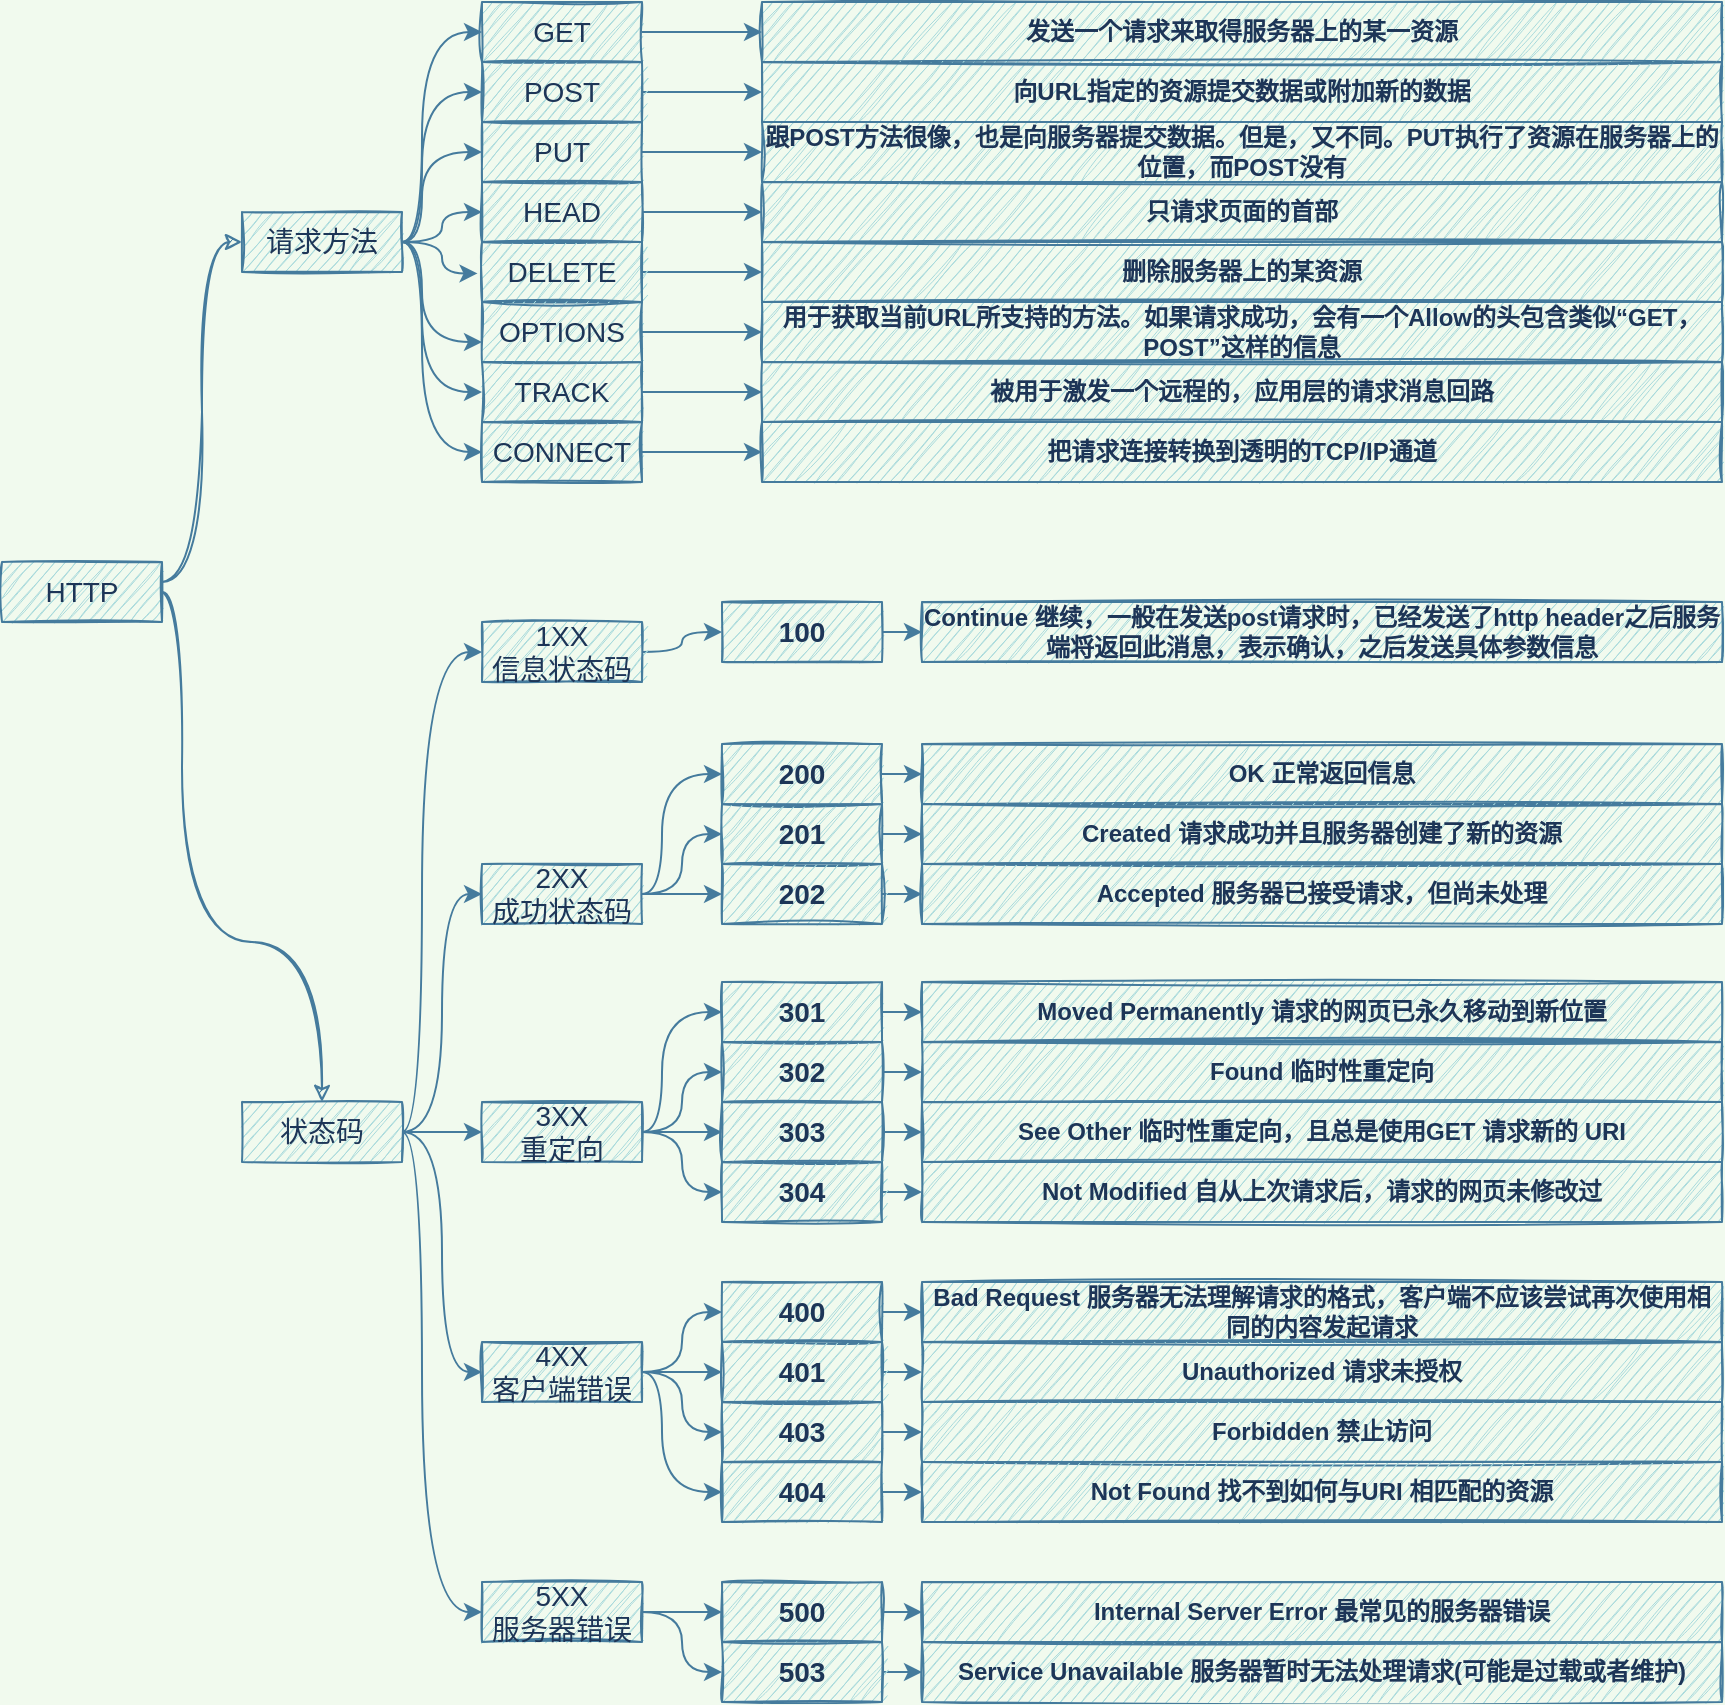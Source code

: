 <mxfile version="15.9.6" type="github">
  <diagram id="UWzbLiqAjsS9FFvpoK4k" name="Page-1">
    <mxGraphModel dx="1422" dy="754" grid="1" gridSize="10" guides="1" tooltips="1" connect="1" arrows="1" fold="1" page="1" pageScale="1" pageWidth="827" pageHeight="1169" background="#F1FAEE" math="0" shadow="0">
      <root>
        <mxCell id="0" />
        <mxCell id="1" parent="0" />
        <mxCell id="iqhLWT3TxBlgJ0jv45xH-4" style="edgeStyle=orthogonalEdgeStyle;curved=1;rounded=0;orthogonalLoop=1;jettySize=auto;html=1;entryX=0;entryY=0.5;entryDx=0;entryDy=0;fontSize=14;sketch=1;labelBackgroundColor=#F1FAEE;strokeColor=#457B9D;fontColor=#1D3557;" edge="1" parent="1" source="iqhLWT3TxBlgJ0jv45xH-1" target="iqhLWT3TxBlgJ0jv45xH-2">
          <mxGeometry relative="1" as="geometry">
            <Array as="points">
              <mxPoint x="140" y="380" />
              <mxPoint x="140" y="210" />
            </Array>
          </mxGeometry>
        </mxCell>
        <mxCell id="iqhLWT3TxBlgJ0jv45xH-5" style="edgeStyle=orthogonalEdgeStyle;curved=1;rounded=0;orthogonalLoop=1;jettySize=auto;html=1;fontSize=14;sketch=1;exitX=1;exitY=0.5;exitDx=0;exitDy=0;labelBackgroundColor=#F1FAEE;strokeColor=#457B9D;fontColor=#1D3557;" edge="1" parent="1" source="iqhLWT3TxBlgJ0jv45xH-1" target="iqhLWT3TxBlgJ0jv45xH-3">
          <mxGeometry relative="1" as="geometry">
            <Array as="points">
              <mxPoint x="120" y="385" />
              <mxPoint x="130" y="385" />
              <mxPoint x="130" y="560" />
            </Array>
          </mxGeometry>
        </mxCell>
        <mxCell id="iqhLWT3TxBlgJ0jv45xH-1" value="&lt;font style=&quot;font-size: 14px&quot;&gt;HTTP&lt;/font&gt;" style="rounded=0;whiteSpace=wrap;html=1;sketch=1;fillColor=#A8DADC;strokeColor=#457B9D;fontColor=#1D3557;" vertex="1" parent="1">
          <mxGeometry x="40" y="370" width="80" height="30" as="geometry" />
        </mxCell>
        <mxCell id="iqhLWT3TxBlgJ0jv45xH-88" style="edgeStyle=orthogonalEdgeStyle;curved=1;rounded=1;sketch=0;orthogonalLoop=1;jettySize=auto;html=1;entryX=0;entryY=0.5;entryDx=0;entryDy=0;fontSize=12;fontColor=#1D3557;strokeColor=#457B9D;fillColor=#A8DADC;" edge="1" parent="1" source="iqhLWT3TxBlgJ0jv45xH-2" target="iqhLWT3TxBlgJ0jv45xH-80">
          <mxGeometry relative="1" as="geometry">
            <Array as="points">
              <mxPoint x="250" y="210" />
              <mxPoint x="250" y="105" />
            </Array>
          </mxGeometry>
        </mxCell>
        <mxCell id="iqhLWT3TxBlgJ0jv45xH-89" style="edgeStyle=orthogonalEdgeStyle;curved=1;rounded=1;sketch=0;orthogonalLoop=1;jettySize=auto;html=1;entryX=0;entryY=0.5;entryDx=0;entryDy=0;fontSize=12;fontColor=#1D3557;strokeColor=#457B9D;fillColor=#A8DADC;" edge="1" parent="1" source="iqhLWT3TxBlgJ0jv45xH-2" target="iqhLWT3TxBlgJ0jv45xH-81">
          <mxGeometry relative="1" as="geometry">
            <Array as="points">
              <mxPoint x="250" y="210" />
              <mxPoint x="250" y="135" />
            </Array>
          </mxGeometry>
        </mxCell>
        <mxCell id="iqhLWT3TxBlgJ0jv45xH-90" style="edgeStyle=orthogonalEdgeStyle;curved=1;rounded=1;sketch=0;orthogonalLoop=1;jettySize=auto;html=1;entryX=0;entryY=0.5;entryDx=0;entryDy=0;fontSize=12;fontColor=#1D3557;strokeColor=#457B9D;fillColor=#A8DADC;" edge="1" parent="1" source="iqhLWT3TxBlgJ0jv45xH-2" target="iqhLWT3TxBlgJ0jv45xH-82">
          <mxGeometry relative="1" as="geometry">
            <Array as="points">
              <mxPoint x="250" y="210" />
              <mxPoint x="250" y="165" />
            </Array>
          </mxGeometry>
        </mxCell>
        <mxCell id="iqhLWT3TxBlgJ0jv45xH-92" style="edgeStyle=orthogonalEdgeStyle;curved=1;rounded=1;sketch=0;orthogonalLoop=1;jettySize=auto;html=1;entryX=0;entryY=0.5;entryDx=0;entryDy=0;fontSize=12;fontColor=#1D3557;strokeColor=#457B9D;fillColor=#A8DADC;" edge="1" parent="1" source="iqhLWT3TxBlgJ0jv45xH-2" target="iqhLWT3TxBlgJ0jv45xH-83">
          <mxGeometry relative="1" as="geometry" />
        </mxCell>
        <mxCell id="iqhLWT3TxBlgJ0jv45xH-93" style="edgeStyle=orthogonalEdgeStyle;curved=1;rounded=1;sketch=0;orthogonalLoop=1;jettySize=auto;html=1;entryX=-0.028;entryY=0.524;entryDx=0;entryDy=0;entryPerimeter=0;fontSize=12;fontColor=#1D3557;strokeColor=#457B9D;fillColor=#A8DADC;" edge="1" parent="1" source="iqhLWT3TxBlgJ0jv45xH-2" target="iqhLWT3TxBlgJ0jv45xH-84">
          <mxGeometry relative="1" as="geometry" />
        </mxCell>
        <mxCell id="iqhLWT3TxBlgJ0jv45xH-94" style="edgeStyle=orthogonalEdgeStyle;curved=1;rounded=1;sketch=0;orthogonalLoop=1;jettySize=auto;html=1;entryX=0;entryY=0.667;entryDx=0;entryDy=0;entryPerimeter=0;fontSize=12;fontColor=#1D3557;strokeColor=#457B9D;fillColor=#A8DADC;" edge="1" parent="1" source="iqhLWT3TxBlgJ0jv45xH-2" target="iqhLWT3TxBlgJ0jv45xH-85">
          <mxGeometry relative="1" as="geometry">
            <Array as="points">
              <mxPoint x="250" y="210" />
              <mxPoint x="250" y="260" />
            </Array>
          </mxGeometry>
        </mxCell>
        <mxCell id="iqhLWT3TxBlgJ0jv45xH-95" style="edgeStyle=orthogonalEdgeStyle;curved=1;rounded=1;sketch=0;orthogonalLoop=1;jettySize=auto;html=1;entryX=0;entryY=0.5;entryDx=0;entryDy=0;fontSize=12;fontColor=#1D3557;strokeColor=#457B9D;fillColor=#A8DADC;" edge="1" parent="1" source="iqhLWT3TxBlgJ0jv45xH-2" target="iqhLWT3TxBlgJ0jv45xH-86">
          <mxGeometry relative="1" as="geometry">
            <Array as="points">
              <mxPoint x="250" y="210" />
              <mxPoint x="250" y="285" />
            </Array>
          </mxGeometry>
        </mxCell>
        <mxCell id="iqhLWT3TxBlgJ0jv45xH-96" style="edgeStyle=orthogonalEdgeStyle;curved=1;rounded=1;sketch=0;orthogonalLoop=1;jettySize=auto;html=1;entryX=0;entryY=0.5;entryDx=0;entryDy=0;fontSize=12;fontColor=#1D3557;strokeColor=#457B9D;fillColor=#A8DADC;" edge="1" parent="1" source="iqhLWT3TxBlgJ0jv45xH-2" target="iqhLWT3TxBlgJ0jv45xH-87">
          <mxGeometry relative="1" as="geometry">
            <Array as="points">
              <mxPoint x="250" y="210" />
              <mxPoint x="250" y="315" />
            </Array>
          </mxGeometry>
        </mxCell>
        <mxCell id="iqhLWT3TxBlgJ0jv45xH-2" value="&lt;span style=&quot;font-size: 14px&quot;&gt;请求方法&lt;/span&gt;" style="rounded=0;whiteSpace=wrap;html=1;sketch=1;fillColor=#A8DADC;strokeColor=#457B9D;fontColor=#1D3557;" vertex="1" parent="1">
          <mxGeometry x="160" y="195" width="80" height="30" as="geometry" />
        </mxCell>
        <mxCell id="iqhLWT3TxBlgJ0jv45xH-31" style="edgeStyle=orthogonalEdgeStyle;curved=1;rounded=1;sketch=0;orthogonalLoop=1;jettySize=auto;html=1;entryX=0;entryY=0.5;entryDx=0;entryDy=0;fontSize=12;fontColor=#1D3557;strokeColor=#457B9D;fillColor=#A8DADC;" edge="1" parent="1" source="iqhLWT3TxBlgJ0jv45xH-3" target="iqhLWT3TxBlgJ0jv45xH-8">
          <mxGeometry relative="1" as="geometry">
            <Array as="points">
              <mxPoint x="250" y="655" />
              <mxPoint x="250" y="415" />
            </Array>
          </mxGeometry>
        </mxCell>
        <mxCell id="iqhLWT3TxBlgJ0jv45xH-33" style="edgeStyle=orthogonalEdgeStyle;curved=1;rounded=1;sketch=0;orthogonalLoop=1;jettySize=auto;html=1;entryX=0;entryY=0.5;entryDx=0;entryDy=0;fontSize=12;fontColor=#1D3557;strokeColor=#457B9D;fillColor=#A8DADC;" edge="1" parent="1" source="iqhLWT3TxBlgJ0jv45xH-3" target="iqhLWT3TxBlgJ0jv45xH-9">
          <mxGeometry relative="1" as="geometry">
            <Array as="points">
              <mxPoint x="260" y="655" />
              <mxPoint x="260" y="536" />
            </Array>
          </mxGeometry>
        </mxCell>
        <mxCell id="iqhLWT3TxBlgJ0jv45xH-37" style="edgeStyle=orthogonalEdgeStyle;curved=1;rounded=1;sketch=0;orthogonalLoop=1;jettySize=auto;html=1;entryX=0;entryY=0.5;entryDx=0;entryDy=0;fontSize=12;fontColor=#1D3557;strokeColor=#457B9D;fillColor=#A8DADC;" edge="1" parent="1" source="iqhLWT3TxBlgJ0jv45xH-3" target="iqhLWT3TxBlgJ0jv45xH-11">
          <mxGeometry relative="1" as="geometry" />
        </mxCell>
        <mxCell id="iqhLWT3TxBlgJ0jv45xH-38" style="edgeStyle=orthogonalEdgeStyle;curved=1;rounded=1;sketch=0;orthogonalLoop=1;jettySize=auto;html=1;entryX=0;entryY=0.5;entryDx=0;entryDy=0;fontSize=12;fontColor=#1D3557;strokeColor=#457B9D;fillColor=#A8DADC;" edge="1" parent="1" source="iqhLWT3TxBlgJ0jv45xH-3" target="iqhLWT3TxBlgJ0jv45xH-10">
          <mxGeometry relative="1" as="geometry">
            <Array as="points">
              <mxPoint x="250" y="655" />
              <mxPoint x="250" y="895" />
            </Array>
          </mxGeometry>
        </mxCell>
        <mxCell id="iqhLWT3TxBlgJ0jv45xH-39" style="edgeStyle=orthogonalEdgeStyle;curved=1;rounded=1;sketch=0;orthogonalLoop=1;jettySize=auto;html=1;entryX=0;entryY=0.5;entryDx=0;entryDy=0;fontSize=12;fontColor=#1D3557;strokeColor=#457B9D;fillColor=#A8DADC;" edge="1" parent="1" source="iqhLWT3TxBlgJ0jv45xH-3" target="iqhLWT3TxBlgJ0jv45xH-12">
          <mxGeometry relative="1" as="geometry" />
        </mxCell>
        <mxCell id="iqhLWT3TxBlgJ0jv45xH-3" value="&lt;font style=&quot;font-size: 14px&quot;&gt;状态码&lt;/font&gt;" style="rounded=0;whiteSpace=wrap;html=1;sketch=1;fillColor=#A8DADC;strokeColor=#457B9D;fontColor=#1D3557;" vertex="1" parent="1">
          <mxGeometry x="160" y="640" width="80" height="30" as="geometry" />
        </mxCell>
        <mxCell id="iqhLWT3TxBlgJ0jv45xH-17" style="edgeStyle=orthogonalEdgeStyle;curved=1;rounded=1;sketch=0;orthogonalLoop=1;jettySize=auto;html=1;exitX=1;exitY=0.5;exitDx=0;exitDy=0;entryX=0;entryY=0.5;entryDx=0;entryDy=0;fontColor=#1D3557;strokeColor=#457B9D;fillColor=#A8DADC;" edge="1" parent="1" source="iqhLWT3TxBlgJ0jv45xH-8" target="iqhLWT3TxBlgJ0jv45xH-14">
          <mxGeometry relative="1" as="geometry" />
        </mxCell>
        <mxCell id="iqhLWT3TxBlgJ0jv45xH-8" value="&lt;font style=&quot;font-size: 14px&quot;&gt;1XX&lt;br&gt;信息状态码&lt;br&gt;&lt;/font&gt;" style="rounded=0;whiteSpace=wrap;html=1;sketch=1;fillColor=#A8DADC;strokeColor=#457B9D;fontColor=#1D3557;" vertex="1" parent="1">
          <mxGeometry x="280" y="400" width="80" height="30" as="geometry" />
        </mxCell>
        <mxCell id="iqhLWT3TxBlgJ0jv45xH-28" style="edgeStyle=orthogonalEdgeStyle;curved=1;rounded=1;sketch=0;orthogonalLoop=1;jettySize=auto;html=1;exitX=1;exitY=0.5;exitDx=0;exitDy=0;entryX=0;entryY=0.5;entryDx=0;entryDy=0;fontSize=12;fontColor=#1D3557;strokeColor=#457B9D;fillColor=#A8DADC;" edge="1" parent="1" source="iqhLWT3TxBlgJ0jv45xH-9" target="iqhLWT3TxBlgJ0jv45xH-19">
          <mxGeometry relative="1" as="geometry">
            <Array as="points">
              <mxPoint x="370" y="536" />
              <mxPoint x="370" y="476" />
            </Array>
          </mxGeometry>
        </mxCell>
        <mxCell id="iqhLWT3TxBlgJ0jv45xH-29" style="edgeStyle=orthogonalEdgeStyle;curved=1;rounded=1;sketch=0;orthogonalLoop=1;jettySize=auto;html=1;entryX=0;entryY=0.5;entryDx=0;entryDy=0;fontSize=12;fontColor=#1D3557;strokeColor=#457B9D;fillColor=#A8DADC;" edge="1" parent="1" source="iqhLWT3TxBlgJ0jv45xH-9" target="iqhLWT3TxBlgJ0jv45xH-20">
          <mxGeometry relative="1" as="geometry" />
        </mxCell>
        <mxCell id="iqhLWT3TxBlgJ0jv45xH-30" style="edgeStyle=orthogonalEdgeStyle;curved=1;rounded=1;sketch=0;orthogonalLoop=1;jettySize=auto;html=1;entryX=0;entryY=0.5;entryDx=0;entryDy=0;fontSize=12;fontColor=#1D3557;strokeColor=#457B9D;fillColor=#A8DADC;" edge="1" parent="1" source="iqhLWT3TxBlgJ0jv45xH-9" target="iqhLWT3TxBlgJ0jv45xH-21">
          <mxGeometry relative="1" as="geometry" />
        </mxCell>
        <mxCell id="iqhLWT3TxBlgJ0jv45xH-9" value="&lt;font style=&quot;font-size: 14px&quot;&gt;2XX&lt;br&gt;成功状态码&lt;br&gt;&lt;/font&gt;" style="rounded=0;whiteSpace=wrap;html=1;sketch=1;fillColor=#A8DADC;strokeColor=#457B9D;fontColor=#1D3557;" vertex="1" parent="1">
          <mxGeometry x="280" y="521" width="80" height="30" as="geometry" />
        </mxCell>
        <mxCell id="iqhLWT3TxBlgJ0jv45xH-78" style="edgeStyle=orthogonalEdgeStyle;curved=1;rounded=1;sketch=0;orthogonalLoop=1;jettySize=auto;html=1;entryX=0;entryY=0.5;entryDx=0;entryDy=0;fontSize=12;fontColor=#1D3557;strokeColor=#457B9D;fillColor=#A8DADC;" edge="1" parent="1" source="iqhLWT3TxBlgJ0jv45xH-10" target="iqhLWT3TxBlgJ0jv45xH-65">
          <mxGeometry relative="1" as="geometry" />
        </mxCell>
        <mxCell id="iqhLWT3TxBlgJ0jv45xH-79" style="edgeStyle=orthogonalEdgeStyle;curved=1;rounded=1;sketch=0;orthogonalLoop=1;jettySize=auto;html=1;entryX=0;entryY=0.5;entryDx=0;entryDy=0;fontSize=12;fontColor=#1D3557;strokeColor=#457B9D;fillColor=#A8DADC;" edge="1" parent="1" source="iqhLWT3TxBlgJ0jv45xH-10" target="iqhLWT3TxBlgJ0jv45xH-68">
          <mxGeometry relative="1" as="geometry" />
        </mxCell>
        <mxCell id="iqhLWT3TxBlgJ0jv45xH-10" value="&lt;span style=&quot;font-size: 14px&quot;&gt;5XX&lt;br&gt;服务器错误&lt;br&gt;&lt;/span&gt;" style="rounded=0;whiteSpace=wrap;html=1;sketch=1;fillColor=#A8DADC;strokeColor=#457B9D;fontColor=#1D3557;" vertex="1" parent="1">
          <mxGeometry x="280" y="880" width="80" height="30" as="geometry" />
        </mxCell>
        <mxCell id="iqhLWT3TxBlgJ0jv45xH-70" style="edgeStyle=orthogonalEdgeStyle;curved=1;rounded=1;sketch=0;orthogonalLoop=1;jettySize=auto;html=1;entryX=0;entryY=0.5;entryDx=0;entryDy=0;fontSize=12;fontColor=#1D3557;strokeColor=#457B9D;fillColor=#A8DADC;" edge="1" parent="1" source="iqhLWT3TxBlgJ0jv45xH-11" target="iqhLWT3TxBlgJ0jv45xH-41">
          <mxGeometry relative="1" as="geometry">
            <Array as="points">
              <mxPoint x="370" y="655" />
              <mxPoint x="370" y="595" />
            </Array>
          </mxGeometry>
        </mxCell>
        <mxCell id="iqhLWT3TxBlgJ0jv45xH-71" style="edgeStyle=orthogonalEdgeStyle;curved=1;rounded=1;sketch=0;orthogonalLoop=1;jettySize=auto;html=1;entryX=0;entryY=0.5;entryDx=0;entryDy=0;fontSize=12;fontColor=#1D3557;strokeColor=#457B9D;fillColor=#A8DADC;" edge="1" parent="1" source="iqhLWT3TxBlgJ0jv45xH-11" target="iqhLWT3TxBlgJ0jv45xH-43">
          <mxGeometry relative="1" as="geometry" />
        </mxCell>
        <mxCell id="iqhLWT3TxBlgJ0jv45xH-72" style="edgeStyle=orthogonalEdgeStyle;curved=1;rounded=1;sketch=0;orthogonalLoop=1;jettySize=auto;html=1;entryX=0;entryY=0.5;entryDx=0;entryDy=0;fontSize=12;fontColor=#1D3557;strokeColor=#457B9D;fillColor=#A8DADC;" edge="1" parent="1" source="iqhLWT3TxBlgJ0jv45xH-11" target="iqhLWT3TxBlgJ0jv45xH-45">
          <mxGeometry relative="1" as="geometry" />
        </mxCell>
        <mxCell id="iqhLWT3TxBlgJ0jv45xH-73" style="edgeStyle=orthogonalEdgeStyle;curved=1;rounded=1;sketch=0;orthogonalLoop=1;jettySize=auto;html=1;entryX=0;entryY=0.5;entryDx=0;entryDy=0;fontSize=12;fontColor=#1D3557;strokeColor=#457B9D;fillColor=#A8DADC;" edge="1" parent="1" source="iqhLWT3TxBlgJ0jv45xH-11" target="iqhLWT3TxBlgJ0jv45xH-50">
          <mxGeometry relative="1" as="geometry" />
        </mxCell>
        <mxCell id="iqhLWT3TxBlgJ0jv45xH-11" value="&lt;font style=&quot;font-size: 14px&quot;&gt;3XX&lt;br&gt;重定向&lt;br&gt;&lt;/font&gt;" style="rounded=0;whiteSpace=wrap;html=1;sketch=1;fillColor=#A8DADC;strokeColor=#457B9D;fontColor=#1D3557;" vertex="1" parent="1">
          <mxGeometry x="280" y="640" width="80" height="30" as="geometry" />
        </mxCell>
        <mxCell id="iqhLWT3TxBlgJ0jv45xH-74" style="edgeStyle=orthogonalEdgeStyle;curved=1;rounded=1;sketch=0;orthogonalLoop=1;jettySize=auto;html=1;entryX=0;entryY=0.5;entryDx=0;entryDy=0;fontSize=12;fontColor=#1D3557;strokeColor=#457B9D;fillColor=#A8DADC;" edge="1" parent="1" source="iqhLWT3TxBlgJ0jv45xH-12" target="iqhLWT3TxBlgJ0jv45xH-53">
          <mxGeometry relative="1" as="geometry" />
        </mxCell>
        <mxCell id="iqhLWT3TxBlgJ0jv45xH-75" style="edgeStyle=orthogonalEdgeStyle;curved=1;rounded=1;sketch=0;orthogonalLoop=1;jettySize=auto;html=1;entryX=0;entryY=0.5;entryDx=0;entryDy=0;fontSize=12;fontColor=#1D3557;strokeColor=#457B9D;fillColor=#A8DADC;" edge="1" parent="1" source="iqhLWT3TxBlgJ0jv45xH-12" target="iqhLWT3TxBlgJ0jv45xH-55">
          <mxGeometry relative="1" as="geometry" />
        </mxCell>
        <mxCell id="iqhLWT3TxBlgJ0jv45xH-76" style="edgeStyle=orthogonalEdgeStyle;curved=1;rounded=1;sketch=0;orthogonalLoop=1;jettySize=auto;html=1;entryX=0;entryY=0.5;entryDx=0;entryDy=0;fontSize=12;fontColor=#1D3557;strokeColor=#457B9D;fillColor=#A8DADC;" edge="1" parent="1" source="iqhLWT3TxBlgJ0jv45xH-12" target="iqhLWT3TxBlgJ0jv45xH-57">
          <mxGeometry relative="1" as="geometry" />
        </mxCell>
        <mxCell id="iqhLWT3TxBlgJ0jv45xH-77" style="edgeStyle=orthogonalEdgeStyle;curved=1;rounded=1;sketch=0;orthogonalLoop=1;jettySize=auto;html=1;entryX=0;entryY=0.5;entryDx=0;entryDy=0;fontSize=12;fontColor=#1D3557;strokeColor=#457B9D;fillColor=#A8DADC;" edge="1" parent="1" source="iqhLWT3TxBlgJ0jv45xH-12" target="iqhLWT3TxBlgJ0jv45xH-62">
          <mxGeometry relative="1" as="geometry">
            <Array as="points">
              <mxPoint x="370" y="775" />
              <mxPoint x="370" y="835" />
            </Array>
          </mxGeometry>
        </mxCell>
        <mxCell id="iqhLWT3TxBlgJ0jv45xH-12" value="&lt;font style=&quot;font-size: 14px&quot;&gt;4XX&lt;br&gt;客户端错误&lt;br&gt;&lt;/font&gt;" style="rounded=0;whiteSpace=wrap;html=1;sketch=1;fillColor=#A8DADC;strokeColor=#457B9D;fontColor=#1D3557;" vertex="1" parent="1">
          <mxGeometry x="280" y="760" width="80" height="30" as="geometry" />
        </mxCell>
        <mxCell id="iqhLWT3TxBlgJ0jv45xH-13" value="&lt;font style=&quot;font-size: 12px&quot;&gt;Continue 继续，一般在发送post请求时，已经发送了http header之后服务端将返回此消息，表示确认，之后发送具体参数信息&lt;/font&gt;" style="rounded=0;whiteSpace=wrap;html=1;sketch=1;fillColor=#A8DADC;strokeColor=#457B9D;fontColor=#1D3557;fontStyle=1" vertex="1" parent="1">
          <mxGeometry x="500" y="390" width="400" height="30" as="geometry" />
        </mxCell>
        <mxCell id="iqhLWT3TxBlgJ0jv45xH-18" style="edgeStyle=orthogonalEdgeStyle;curved=1;rounded=1;sketch=0;orthogonalLoop=1;jettySize=auto;html=1;entryX=0;entryY=0.5;entryDx=0;entryDy=0;fontColor=#1D3557;strokeColor=#457B9D;fillColor=#A8DADC;fontStyle=1" edge="1" parent="1" source="iqhLWT3TxBlgJ0jv45xH-14" target="iqhLWT3TxBlgJ0jv45xH-13">
          <mxGeometry relative="1" as="geometry" />
        </mxCell>
        <mxCell id="iqhLWT3TxBlgJ0jv45xH-14" value="&lt;font style=&quot;font-size: 14px&quot;&gt;100&lt;/font&gt;" style="rounded=0;whiteSpace=wrap;html=1;sketch=1;fillColor=#A8DADC;strokeColor=#457B9D;fontColor=#1D3557;fontStyle=1" vertex="1" parent="1">
          <mxGeometry x="400" y="390" width="80" height="30" as="geometry" />
        </mxCell>
        <mxCell id="iqhLWT3TxBlgJ0jv45xH-25" style="edgeStyle=orthogonalEdgeStyle;curved=1;rounded=1;sketch=0;orthogonalLoop=1;jettySize=auto;html=1;entryX=0;entryY=0.5;entryDx=0;entryDy=0;fontSize=12;fontColor=#1D3557;strokeColor=#457B9D;fillColor=#A8DADC;fontStyle=1" edge="1" parent="1" source="iqhLWT3TxBlgJ0jv45xH-19" target="iqhLWT3TxBlgJ0jv45xH-22">
          <mxGeometry relative="1" as="geometry" />
        </mxCell>
        <mxCell id="iqhLWT3TxBlgJ0jv45xH-19" value="&lt;font style=&quot;font-size: 14px&quot;&gt;200&lt;/font&gt;" style="rounded=0;whiteSpace=wrap;html=1;sketch=1;fillColor=#A8DADC;strokeColor=#457B9D;fontColor=#1D3557;fontStyle=1" vertex="1" parent="1">
          <mxGeometry x="400" y="461" width="80" height="30" as="geometry" />
        </mxCell>
        <mxCell id="iqhLWT3TxBlgJ0jv45xH-26" style="edgeStyle=orthogonalEdgeStyle;curved=1;rounded=1;sketch=0;orthogonalLoop=1;jettySize=auto;html=1;fontSize=12;fontColor=#1D3557;strokeColor=#457B9D;fillColor=#A8DADC;fontStyle=1" edge="1" parent="1" source="iqhLWT3TxBlgJ0jv45xH-20" target="iqhLWT3TxBlgJ0jv45xH-23">
          <mxGeometry relative="1" as="geometry" />
        </mxCell>
        <mxCell id="iqhLWT3TxBlgJ0jv45xH-20" value="&lt;font style=&quot;font-size: 14px&quot;&gt;201&lt;/font&gt;" style="rounded=0;whiteSpace=wrap;html=1;sketch=1;fillColor=#A8DADC;strokeColor=#457B9D;fontColor=#1D3557;fontStyle=1" vertex="1" parent="1">
          <mxGeometry x="400" y="491" width="80" height="30" as="geometry" />
        </mxCell>
        <mxCell id="iqhLWT3TxBlgJ0jv45xH-27" style="edgeStyle=orthogonalEdgeStyle;curved=1;rounded=1;sketch=0;orthogonalLoop=1;jettySize=auto;html=1;fontSize=12;fontColor=#1D3557;strokeColor=#457B9D;fillColor=#A8DADC;fontStyle=1" edge="1" parent="1" source="iqhLWT3TxBlgJ0jv45xH-21" target="iqhLWT3TxBlgJ0jv45xH-24">
          <mxGeometry relative="1" as="geometry" />
        </mxCell>
        <mxCell id="iqhLWT3TxBlgJ0jv45xH-21" value="&lt;font style=&quot;font-size: 14px&quot;&gt;202&lt;/font&gt;" style="rounded=0;whiteSpace=wrap;html=1;sketch=1;fillColor=#A8DADC;strokeColor=#457B9D;fontColor=#1D3557;fontStyle=1" vertex="1" parent="1">
          <mxGeometry x="400" y="521" width="80" height="30" as="geometry" />
        </mxCell>
        <mxCell id="iqhLWT3TxBlgJ0jv45xH-22" value="&lt;font style=&quot;font-size: 12px&quot;&gt;OK 正常返回信息&lt;/font&gt;" style="rounded=0;whiteSpace=wrap;html=1;sketch=1;fillColor=#A8DADC;strokeColor=#457B9D;fontColor=#1D3557;fontStyle=1" vertex="1" parent="1">
          <mxGeometry x="500" y="461" width="400" height="30" as="geometry" />
        </mxCell>
        <mxCell id="iqhLWT3TxBlgJ0jv45xH-23" value="&lt;font style=&quot;font-size: 12px&quot;&gt;Created 请求成功并且服务器创建了新的资源&lt;/font&gt;" style="rounded=0;whiteSpace=wrap;html=1;sketch=1;fillColor=#A8DADC;strokeColor=#457B9D;fontColor=#1D3557;fontStyle=1" vertex="1" parent="1">
          <mxGeometry x="500" y="491" width="400" height="30" as="geometry" />
        </mxCell>
        <mxCell id="iqhLWT3TxBlgJ0jv45xH-24" value="&lt;font style=&quot;font-size: 12px&quot;&gt;Accepted 服务器已接受请求，但尚未处理&lt;/font&gt;" style="rounded=0;whiteSpace=wrap;html=1;sketch=1;fillColor=#A8DADC;strokeColor=#457B9D;fontColor=#1D3557;fontStyle=1" vertex="1" parent="1">
          <mxGeometry x="500" y="521" width="400" height="30" as="geometry" />
        </mxCell>
        <mxCell id="iqhLWT3TxBlgJ0jv45xH-40" style="edgeStyle=orthogonalEdgeStyle;curved=1;rounded=1;sketch=0;orthogonalLoop=1;jettySize=auto;html=1;entryX=0;entryY=0.5;entryDx=0;entryDy=0;fontSize=12;fontColor=#1D3557;strokeColor=#457B9D;fillColor=#A8DADC;fontStyle=1" edge="1" parent="1" source="iqhLWT3TxBlgJ0jv45xH-41" target="iqhLWT3TxBlgJ0jv45xH-46">
          <mxGeometry relative="1" as="geometry" />
        </mxCell>
        <mxCell id="iqhLWT3TxBlgJ0jv45xH-41" value="&lt;font style=&quot;font-size: 14px&quot;&gt;301&lt;/font&gt;" style="rounded=0;whiteSpace=wrap;html=1;sketch=1;fillColor=#A8DADC;strokeColor=#457B9D;fontColor=#1D3557;fontStyle=1" vertex="1" parent="1">
          <mxGeometry x="400" y="580" width="80" height="30" as="geometry" />
        </mxCell>
        <mxCell id="iqhLWT3TxBlgJ0jv45xH-42" style="edgeStyle=orthogonalEdgeStyle;curved=1;rounded=1;sketch=0;orthogonalLoop=1;jettySize=auto;html=1;fontSize=12;fontColor=#1D3557;strokeColor=#457B9D;fillColor=#A8DADC;fontStyle=1" edge="1" parent="1" source="iqhLWT3TxBlgJ0jv45xH-43" target="iqhLWT3TxBlgJ0jv45xH-47">
          <mxGeometry relative="1" as="geometry" />
        </mxCell>
        <mxCell id="iqhLWT3TxBlgJ0jv45xH-43" value="&lt;font style=&quot;font-size: 14px&quot;&gt;302&lt;/font&gt;" style="rounded=0;whiteSpace=wrap;html=1;sketch=1;fillColor=#A8DADC;strokeColor=#457B9D;fontColor=#1D3557;fontStyle=1" vertex="1" parent="1">
          <mxGeometry x="400" y="610" width="80" height="30" as="geometry" />
        </mxCell>
        <mxCell id="iqhLWT3TxBlgJ0jv45xH-44" style="edgeStyle=orthogonalEdgeStyle;curved=1;rounded=1;sketch=0;orthogonalLoop=1;jettySize=auto;html=1;fontSize=12;fontColor=#1D3557;strokeColor=#457B9D;fillColor=#A8DADC;fontStyle=1" edge="1" parent="1" source="iqhLWT3TxBlgJ0jv45xH-45" target="iqhLWT3TxBlgJ0jv45xH-48">
          <mxGeometry relative="1" as="geometry" />
        </mxCell>
        <mxCell id="iqhLWT3TxBlgJ0jv45xH-45" value="&lt;font style=&quot;font-size: 14px&quot;&gt;303&lt;/font&gt;" style="rounded=0;whiteSpace=wrap;html=1;sketch=1;fillColor=#A8DADC;strokeColor=#457B9D;fontColor=#1D3557;fontStyle=1" vertex="1" parent="1">
          <mxGeometry x="400" y="640" width="80" height="30" as="geometry" />
        </mxCell>
        <mxCell id="iqhLWT3TxBlgJ0jv45xH-46" value="&lt;font style=&quot;font-size: 12px&quot;&gt;Moved Permanently 请求的网页已永久移动到新位置&lt;/font&gt;" style="rounded=0;whiteSpace=wrap;html=1;sketch=1;fillColor=#A8DADC;strokeColor=#457B9D;fontColor=#1D3557;fontStyle=1" vertex="1" parent="1">
          <mxGeometry x="500" y="580" width="400" height="30" as="geometry" />
        </mxCell>
        <mxCell id="iqhLWT3TxBlgJ0jv45xH-47" value="Found 临时性重定向" style="rounded=0;whiteSpace=wrap;html=1;sketch=1;fillColor=#A8DADC;strokeColor=#457B9D;fontColor=#1D3557;fontStyle=1" vertex="1" parent="1">
          <mxGeometry x="500" y="610" width="400" height="30" as="geometry" />
        </mxCell>
        <mxCell id="iqhLWT3TxBlgJ0jv45xH-48" value="&lt;font style=&quot;font-size: 12px&quot;&gt;See Other 临时性重定向，且总是使用GET 请求新的 URI&lt;/font&gt;" style="rounded=0;whiteSpace=wrap;html=1;sketch=1;fillColor=#A8DADC;strokeColor=#457B9D;fontColor=#1D3557;fontStyle=1" vertex="1" parent="1">
          <mxGeometry x="500" y="640" width="400" height="30" as="geometry" />
        </mxCell>
        <mxCell id="iqhLWT3TxBlgJ0jv45xH-49" style="edgeStyle=orthogonalEdgeStyle;curved=1;rounded=1;sketch=0;orthogonalLoop=1;jettySize=auto;html=1;fontSize=12;fontColor=#1D3557;strokeColor=#457B9D;fillColor=#A8DADC;fontStyle=1" edge="1" parent="1" source="iqhLWT3TxBlgJ0jv45xH-50" target="iqhLWT3TxBlgJ0jv45xH-51">
          <mxGeometry relative="1" as="geometry" />
        </mxCell>
        <mxCell id="iqhLWT3TxBlgJ0jv45xH-50" value="&lt;font style=&quot;font-size: 14px&quot;&gt;304&lt;/font&gt;" style="rounded=0;whiteSpace=wrap;html=1;sketch=1;fillColor=#A8DADC;strokeColor=#457B9D;fontColor=#1D3557;fontStyle=1" vertex="1" parent="1">
          <mxGeometry x="400" y="670" width="80" height="30" as="geometry" />
        </mxCell>
        <mxCell id="iqhLWT3TxBlgJ0jv45xH-51" value="&lt;font style=&quot;font-size: 12px&quot;&gt;Not Modified 自从上次请求后，请求的网页未修改过&lt;/font&gt;" style="rounded=0;whiteSpace=wrap;html=1;sketch=1;fillColor=#A8DADC;strokeColor=#457B9D;fontColor=#1D3557;fontStyle=1" vertex="1" parent="1">
          <mxGeometry x="500" y="670" width="400" height="30" as="geometry" />
        </mxCell>
        <mxCell id="iqhLWT3TxBlgJ0jv45xH-52" style="edgeStyle=orthogonalEdgeStyle;curved=1;rounded=1;sketch=0;orthogonalLoop=1;jettySize=auto;html=1;entryX=0;entryY=0.5;entryDx=0;entryDy=0;fontSize=12;fontColor=#1D3557;strokeColor=#457B9D;fillColor=#A8DADC;fontStyle=1" edge="1" parent="1" source="iqhLWT3TxBlgJ0jv45xH-53" target="iqhLWT3TxBlgJ0jv45xH-58">
          <mxGeometry relative="1" as="geometry" />
        </mxCell>
        <mxCell id="iqhLWT3TxBlgJ0jv45xH-53" value="&lt;font style=&quot;font-size: 14px&quot;&gt;400&lt;/font&gt;" style="rounded=0;whiteSpace=wrap;html=1;sketch=1;fillColor=#A8DADC;strokeColor=#457B9D;fontColor=#1D3557;fontStyle=1" vertex="1" parent="1">
          <mxGeometry x="400" y="730" width="80" height="30" as="geometry" />
        </mxCell>
        <mxCell id="iqhLWT3TxBlgJ0jv45xH-54" style="edgeStyle=orthogonalEdgeStyle;curved=1;rounded=1;sketch=0;orthogonalLoop=1;jettySize=auto;html=1;fontSize=12;fontColor=#1D3557;strokeColor=#457B9D;fillColor=#A8DADC;fontStyle=1" edge="1" parent="1" source="iqhLWT3TxBlgJ0jv45xH-55" target="iqhLWT3TxBlgJ0jv45xH-59">
          <mxGeometry relative="1" as="geometry" />
        </mxCell>
        <mxCell id="iqhLWT3TxBlgJ0jv45xH-55" value="&lt;font style=&quot;font-size: 14px&quot;&gt;401&lt;/font&gt;" style="rounded=0;whiteSpace=wrap;html=1;sketch=1;fillColor=#A8DADC;strokeColor=#457B9D;fontColor=#1D3557;fontStyle=1" vertex="1" parent="1">
          <mxGeometry x="400" y="760" width="80" height="30" as="geometry" />
        </mxCell>
        <mxCell id="iqhLWT3TxBlgJ0jv45xH-56" style="edgeStyle=orthogonalEdgeStyle;curved=1;rounded=1;sketch=0;orthogonalLoop=1;jettySize=auto;html=1;fontSize=12;fontColor=#1D3557;strokeColor=#457B9D;fillColor=#A8DADC;fontStyle=1" edge="1" parent="1" source="iqhLWT3TxBlgJ0jv45xH-57" target="iqhLWT3TxBlgJ0jv45xH-60">
          <mxGeometry relative="1" as="geometry" />
        </mxCell>
        <mxCell id="iqhLWT3TxBlgJ0jv45xH-57" value="&lt;font style=&quot;font-size: 14px&quot;&gt;403&lt;/font&gt;" style="rounded=0;whiteSpace=wrap;html=1;sketch=1;fillColor=#A8DADC;strokeColor=#457B9D;fontColor=#1D3557;fontStyle=1" vertex="1" parent="1">
          <mxGeometry x="400" y="790" width="80" height="30" as="geometry" />
        </mxCell>
        <mxCell id="iqhLWT3TxBlgJ0jv45xH-58" value="&lt;font style=&quot;font-size: 12px&quot;&gt;Bad Request 服务器无法理解请求的格式，客户端不应该尝试再次使用相同的内容发起请求&lt;/font&gt;" style="rounded=0;whiteSpace=wrap;html=1;sketch=1;fillColor=#A8DADC;strokeColor=#457B9D;fontColor=#1D3557;fontStyle=1" vertex="1" parent="1">
          <mxGeometry x="500" y="730" width="400" height="30" as="geometry" />
        </mxCell>
        <mxCell id="iqhLWT3TxBlgJ0jv45xH-59" value="&lt;font style=&quot;font-size: 12px&quot;&gt;Unauthorized 请求未授权&lt;/font&gt;" style="rounded=0;whiteSpace=wrap;html=1;sketch=1;fillColor=#A8DADC;strokeColor=#457B9D;fontColor=#1D3557;fontStyle=1" vertex="1" parent="1">
          <mxGeometry x="500" y="760" width="400" height="30" as="geometry" />
        </mxCell>
        <mxCell id="iqhLWT3TxBlgJ0jv45xH-60" value="&lt;font style=&quot;font-size: 12px&quot;&gt;Forbidden 禁止访问&lt;/font&gt;" style="rounded=0;whiteSpace=wrap;html=1;sketch=1;fillColor=#A8DADC;strokeColor=#457B9D;fontColor=#1D3557;fontStyle=1" vertex="1" parent="1">
          <mxGeometry x="500" y="790" width="400" height="30" as="geometry" />
        </mxCell>
        <mxCell id="iqhLWT3TxBlgJ0jv45xH-61" style="edgeStyle=orthogonalEdgeStyle;curved=1;rounded=1;sketch=0;orthogonalLoop=1;jettySize=auto;html=1;fontSize=12;fontColor=#1D3557;strokeColor=#457B9D;fillColor=#A8DADC;fontStyle=1" edge="1" parent="1" source="iqhLWT3TxBlgJ0jv45xH-62" target="iqhLWT3TxBlgJ0jv45xH-63">
          <mxGeometry relative="1" as="geometry" />
        </mxCell>
        <mxCell id="iqhLWT3TxBlgJ0jv45xH-62" value="&lt;font style=&quot;font-size: 14px&quot;&gt;404&lt;/font&gt;" style="rounded=0;whiteSpace=wrap;html=1;sketch=1;fillColor=#A8DADC;strokeColor=#457B9D;fontColor=#1D3557;fontStyle=1" vertex="1" parent="1">
          <mxGeometry x="400" y="820" width="80" height="30" as="geometry" />
        </mxCell>
        <mxCell id="iqhLWT3TxBlgJ0jv45xH-63" value="&lt;font style=&quot;font-size: 12px&quot;&gt;Not Found 找不到如何与URI 相匹配的资源&lt;/font&gt;" style="rounded=0;whiteSpace=wrap;html=1;sketch=1;fillColor=#A8DADC;strokeColor=#457B9D;fontColor=#1D3557;fontStyle=1" vertex="1" parent="1">
          <mxGeometry x="500" y="820" width="400" height="30" as="geometry" />
        </mxCell>
        <mxCell id="iqhLWT3TxBlgJ0jv45xH-64" style="edgeStyle=orthogonalEdgeStyle;curved=1;rounded=1;sketch=0;orthogonalLoop=1;jettySize=auto;html=1;fontSize=12;fontColor=#1D3557;strokeColor=#457B9D;fillColor=#A8DADC;fontStyle=1" edge="1" parent="1" source="iqhLWT3TxBlgJ0jv45xH-65" target="iqhLWT3TxBlgJ0jv45xH-66">
          <mxGeometry relative="1" as="geometry" />
        </mxCell>
        <mxCell id="iqhLWT3TxBlgJ0jv45xH-65" value="&lt;font style=&quot;font-size: 14px&quot;&gt;500&lt;/font&gt;" style="rounded=0;whiteSpace=wrap;html=1;sketch=1;fillColor=#A8DADC;strokeColor=#457B9D;fontColor=#1D3557;fontStyle=1" vertex="1" parent="1">
          <mxGeometry x="400" y="880" width="80" height="30" as="geometry" />
        </mxCell>
        <mxCell id="iqhLWT3TxBlgJ0jv45xH-66" value="&lt;font style=&quot;font-size: 12px&quot;&gt;Internal Server Error 最常见的服务器错误&lt;/font&gt;" style="rounded=0;whiteSpace=wrap;html=1;sketch=1;fillColor=#A8DADC;strokeColor=#457B9D;fontColor=#1D3557;fontStyle=1" vertex="1" parent="1">
          <mxGeometry x="500" y="880" width="400" height="30" as="geometry" />
        </mxCell>
        <mxCell id="iqhLWT3TxBlgJ0jv45xH-67" style="edgeStyle=orthogonalEdgeStyle;curved=1;rounded=1;sketch=0;orthogonalLoop=1;jettySize=auto;html=1;fontSize=12;fontColor=#1D3557;strokeColor=#457B9D;fillColor=#A8DADC;fontStyle=1" edge="1" parent="1" source="iqhLWT3TxBlgJ0jv45xH-68" target="iqhLWT3TxBlgJ0jv45xH-69">
          <mxGeometry relative="1" as="geometry" />
        </mxCell>
        <mxCell id="iqhLWT3TxBlgJ0jv45xH-68" value="&lt;font style=&quot;font-size: 14px&quot;&gt;503&lt;/font&gt;" style="rounded=0;whiteSpace=wrap;html=1;sketch=1;fillColor=#A8DADC;strokeColor=#457B9D;fontColor=#1D3557;fontStyle=1" vertex="1" parent="1">
          <mxGeometry x="400" y="910" width="80" height="30" as="geometry" />
        </mxCell>
        <mxCell id="iqhLWT3TxBlgJ0jv45xH-69" value="&lt;font style=&quot;font-size: 12px&quot;&gt;Service Unavailable 服务器暂时无法处理请求(可能是过载或者维护)&lt;/font&gt;" style="rounded=0;whiteSpace=wrap;html=1;sketch=1;fillColor=#A8DADC;strokeColor=#457B9D;fontColor=#1D3557;fontStyle=1" vertex="1" parent="1">
          <mxGeometry x="500" y="910" width="400" height="30" as="geometry" />
        </mxCell>
        <mxCell id="iqhLWT3TxBlgJ0jv45xH-105" style="edgeStyle=orthogonalEdgeStyle;curved=1;rounded=1;sketch=0;orthogonalLoop=1;jettySize=auto;html=1;entryX=0;entryY=0.5;entryDx=0;entryDy=0;fontSize=12;fontColor=#1D3557;strokeColor=#457B9D;fillColor=#A8DADC;" edge="1" parent="1" source="iqhLWT3TxBlgJ0jv45xH-80" target="iqhLWT3TxBlgJ0jv45xH-97">
          <mxGeometry relative="1" as="geometry" />
        </mxCell>
        <mxCell id="iqhLWT3TxBlgJ0jv45xH-80" value="&lt;font style=&quot;font-size: 14px&quot;&gt;GET&lt;br&gt;&lt;/font&gt;" style="rounded=0;whiteSpace=wrap;html=1;sketch=1;fillColor=#A8DADC;strokeColor=#457B9D;fontColor=#1D3557;" vertex="1" parent="1">
          <mxGeometry x="280" y="90" width="80" height="30" as="geometry" />
        </mxCell>
        <mxCell id="iqhLWT3TxBlgJ0jv45xH-106" style="edgeStyle=orthogonalEdgeStyle;curved=1;rounded=1;sketch=0;orthogonalLoop=1;jettySize=auto;html=1;entryX=0;entryY=0.5;entryDx=0;entryDy=0;fontSize=12;fontColor=#1D3557;strokeColor=#457B9D;fillColor=#A8DADC;" edge="1" parent="1" source="iqhLWT3TxBlgJ0jv45xH-81" target="iqhLWT3TxBlgJ0jv45xH-104">
          <mxGeometry relative="1" as="geometry" />
        </mxCell>
        <mxCell id="iqhLWT3TxBlgJ0jv45xH-81" value="&lt;font style=&quot;font-size: 14px&quot;&gt;POST&lt;br&gt;&lt;/font&gt;" style="rounded=0;whiteSpace=wrap;html=1;sketch=1;fillColor=#A8DADC;strokeColor=#457B9D;fontColor=#1D3557;" vertex="1" parent="1">
          <mxGeometry x="280" y="120" width="80" height="30" as="geometry" />
        </mxCell>
        <mxCell id="iqhLWT3TxBlgJ0jv45xH-107" style="edgeStyle=orthogonalEdgeStyle;curved=1;rounded=1;sketch=0;orthogonalLoop=1;jettySize=auto;html=1;fontSize=12;fontColor=#1D3557;strokeColor=#457B9D;fillColor=#A8DADC;" edge="1" parent="1" source="iqhLWT3TxBlgJ0jv45xH-82" target="iqhLWT3TxBlgJ0jv45xH-103">
          <mxGeometry relative="1" as="geometry" />
        </mxCell>
        <mxCell id="iqhLWT3TxBlgJ0jv45xH-82" value="&lt;font style=&quot;font-size: 14px&quot;&gt;PUT&lt;br&gt;&lt;/font&gt;" style="rounded=0;whiteSpace=wrap;html=1;sketch=1;fillColor=#A8DADC;strokeColor=#457B9D;fontColor=#1D3557;" vertex="1" parent="1">
          <mxGeometry x="280" y="150" width="80" height="30" as="geometry" />
        </mxCell>
        <mxCell id="iqhLWT3TxBlgJ0jv45xH-108" style="edgeStyle=orthogonalEdgeStyle;curved=1;rounded=1;sketch=0;orthogonalLoop=1;jettySize=auto;html=1;entryX=0;entryY=0.5;entryDx=0;entryDy=0;fontSize=12;fontColor=#1D3557;strokeColor=#457B9D;fillColor=#A8DADC;" edge="1" parent="1" source="iqhLWT3TxBlgJ0jv45xH-83" target="iqhLWT3TxBlgJ0jv45xH-98">
          <mxGeometry relative="1" as="geometry" />
        </mxCell>
        <mxCell id="iqhLWT3TxBlgJ0jv45xH-83" value="&lt;font style=&quot;font-size: 14px&quot;&gt;HEAD&lt;br&gt;&lt;/font&gt;" style="rounded=0;whiteSpace=wrap;html=1;sketch=1;fillColor=#A8DADC;strokeColor=#457B9D;fontColor=#1D3557;" vertex="1" parent="1">
          <mxGeometry x="280" y="180" width="80" height="30" as="geometry" />
        </mxCell>
        <mxCell id="iqhLWT3TxBlgJ0jv45xH-109" style="edgeStyle=orthogonalEdgeStyle;curved=1;rounded=1;sketch=0;orthogonalLoop=1;jettySize=auto;html=1;fontSize=12;fontColor=#1D3557;strokeColor=#457B9D;fillColor=#A8DADC;" edge="1" parent="1" source="iqhLWT3TxBlgJ0jv45xH-84" target="iqhLWT3TxBlgJ0jv45xH-99">
          <mxGeometry relative="1" as="geometry" />
        </mxCell>
        <mxCell id="iqhLWT3TxBlgJ0jv45xH-84" value="&lt;font style=&quot;font-size: 14px&quot;&gt;DELETE&lt;br&gt;&lt;/font&gt;" style="rounded=0;whiteSpace=wrap;html=1;sketch=1;fillColor=#A8DADC;strokeColor=#457B9D;fontColor=#1D3557;" vertex="1" parent="1">
          <mxGeometry x="280" y="210" width="80" height="30" as="geometry" />
        </mxCell>
        <mxCell id="iqhLWT3TxBlgJ0jv45xH-110" style="edgeStyle=orthogonalEdgeStyle;curved=1;rounded=1;sketch=0;orthogonalLoop=1;jettySize=auto;html=1;entryX=0;entryY=0.5;entryDx=0;entryDy=0;fontSize=12;fontColor=#1D3557;strokeColor=#457B9D;fillColor=#A8DADC;" edge="1" parent="1" source="iqhLWT3TxBlgJ0jv45xH-85" target="iqhLWT3TxBlgJ0jv45xH-100">
          <mxGeometry relative="1" as="geometry" />
        </mxCell>
        <mxCell id="iqhLWT3TxBlgJ0jv45xH-85" value="&lt;font style=&quot;font-size: 14px&quot;&gt;OPTIONS&lt;br&gt;&lt;/font&gt;" style="rounded=0;whiteSpace=wrap;html=1;sketch=1;fillColor=#A8DADC;strokeColor=#457B9D;fontColor=#1D3557;" vertex="1" parent="1">
          <mxGeometry x="280" y="240" width="80" height="30" as="geometry" />
        </mxCell>
        <mxCell id="iqhLWT3TxBlgJ0jv45xH-111" style="edgeStyle=orthogonalEdgeStyle;curved=1;rounded=1;sketch=0;orthogonalLoop=1;jettySize=auto;html=1;entryX=0;entryY=0.5;entryDx=0;entryDy=0;fontSize=12;fontColor=#1D3557;strokeColor=#457B9D;fillColor=#A8DADC;" edge="1" parent="1" source="iqhLWT3TxBlgJ0jv45xH-86" target="iqhLWT3TxBlgJ0jv45xH-101">
          <mxGeometry relative="1" as="geometry" />
        </mxCell>
        <mxCell id="iqhLWT3TxBlgJ0jv45xH-86" value="&lt;font style=&quot;font-size: 14px&quot;&gt;TRACK&lt;br&gt;&lt;/font&gt;" style="rounded=0;whiteSpace=wrap;html=1;sketch=1;fillColor=#A8DADC;strokeColor=#457B9D;fontColor=#1D3557;" vertex="1" parent="1">
          <mxGeometry x="280" y="270" width="80" height="30" as="geometry" />
        </mxCell>
        <mxCell id="iqhLWT3TxBlgJ0jv45xH-112" style="edgeStyle=orthogonalEdgeStyle;curved=1;rounded=1;sketch=0;orthogonalLoop=1;jettySize=auto;html=1;fontSize=12;fontColor=#1D3557;strokeColor=#457B9D;fillColor=#A8DADC;" edge="1" parent="1" source="iqhLWT3TxBlgJ0jv45xH-87" target="iqhLWT3TxBlgJ0jv45xH-102">
          <mxGeometry relative="1" as="geometry" />
        </mxCell>
        <mxCell id="iqhLWT3TxBlgJ0jv45xH-87" value="&lt;font style=&quot;font-size: 14px&quot;&gt;CONNECT&lt;br&gt;&lt;/font&gt;" style="rounded=0;whiteSpace=wrap;html=1;sketch=1;fillColor=#A8DADC;strokeColor=#457B9D;fontColor=#1D3557;" vertex="1" parent="1">
          <mxGeometry x="280" y="300" width="80" height="30" as="geometry" />
        </mxCell>
        <mxCell id="iqhLWT3TxBlgJ0jv45xH-97" value="&lt;font style=&quot;font-size: 12px&quot;&gt;发送一个请求来取得服务器上的某一资源&lt;/font&gt;" style="rounded=0;whiteSpace=wrap;html=1;sketch=1;fillColor=#A8DADC;strokeColor=#457B9D;fontColor=#1D3557;fontStyle=1" vertex="1" parent="1">
          <mxGeometry x="420" y="90" width="480" height="30" as="geometry" />
        </mxCell>
        <mxCell id="iqhLWT3TxBlgJ0jv45xH-98" value="&lt;font style=&quot;font-size: 12px&quot;&gt;只请求页面的首部&lt;/font&gt;" style="rounded=0;whiteSpace=wrap;html=1;sketch=1;fillColor=#A8DADC;strokeColor=#457B9D;fontColor=#1D3557;fontStyle=1" vertex="1" parent="1">
          <mxGeometry x="420" y="180" width="480" height="30" as="geometry" />
        </mxCell>
        <mxCell id="iqhLWT3TxBlgJ0jv45xH-99" value="&lt;font style=&quot;font-size: 12px&quot;&gt;删除服务器上的某资源&lt;/font&gt;" style="rounded=0;whiteSpace=wrap;html=1;sketch=1;fillColor=#A8DADC;strokeColor=#457B9D;fontColor=#1D3557;fontStyle=1" vertex="1" parent="1">
          <mxGeometry x="420" y="210" width="480" height="30" as="geometry" />
        </mxCell>
        <mxCell id="iqhLWT3TxBlgJ0jv45xH-100" value="用于获取当前URL所支持的方法。如果请求成功，会有一个Allow的头包含类似“GET，POST”这样的信息" style="rounded=0;whiteSpace=wrap;html=1;sketch=1;fillColor=#A8DADC;strokeColor=#457B9D;fontColor=#1D3557;fontStyle=1" vertex="1" parent="1">
          <mxGeometry x="420" y="240" width="480" height="30" as="geometry" />
        </mxCell>
        <mxCell id="iqhLWT3TxBlgJ0jv45xH-101" value="被用于激发一个远程的，应用层的请求消息回路" style="rounded=0;whiteSpace=wrap;html=1;sketch=1;fillColor=#A8DADC;strokeColor=#457B9D;fontColor=#1D3557;fontStyle=1" vertex="1" parent="1">
          <mxGeometry x="420" y="270" width="480" height="30" as="geometry" />
        </mxCell>
        <mxCell id="iqhLWT3TxBlgJ0jv45xH-102" value="&lt;font style=&quot;font-size: 12px&quot;&gt;把请求连接转换到透明的TCP/IP通道&lt;/font&gt;" style="rounded=0;whiteSpace=wrap;html=1;sketch=1;fillColor=#A8DADC;strokeColor=#457B9D;fontColor=#1D3557;fontStyle=1" vertex="1" parent="1">
          <mxGeometry x="420" y="300" width="480" height="30" as="geometry" />
        </mxCell>
        <mxCell id="iqhLWT3TxBlgJ0jv45xH-103" value="&lt;font style=&quot;font-size: 12px&quot;&gt;跟POST方法很像，也是向服务器提交数据。但是，又不同。PUT执行了资源在服务器上的位置，而POST没有&lt;/font&gt;" style="rounded=0;whiteSpace=wrap;html=1;sketch=1;fillColor=#A8DADC;strokeColor=#457B9D;fontColor=#1D3557;fontStyle=1" vertex="1" parent="1">
          <mxGeometry x="420" y="150" width="480" height="30" as="geometry" />
        </mxCell>
        <mxCell id="iqhLWT3TxBlgJ0jv45xH-104" value="&lt;font style=&quot;font-size: 12px&quot;&gt;向URL指定的资源提交数据或附加新的数据&lt;/font&gt;" style="rounded=0;whiteSpace=wrap;html=1;sketch=1;fillColor=#A8DADC;strokeColor=#457B9D;fontColor=#1D3557;fontStyle=1" vertex="1" parent="1">
          <mxGeometry x="420" y="120" width="480" height="30" as="geometry" />
        </mxCell>
      </root>
    </mxGraphModel>
  </diagram>
</mxfile>
